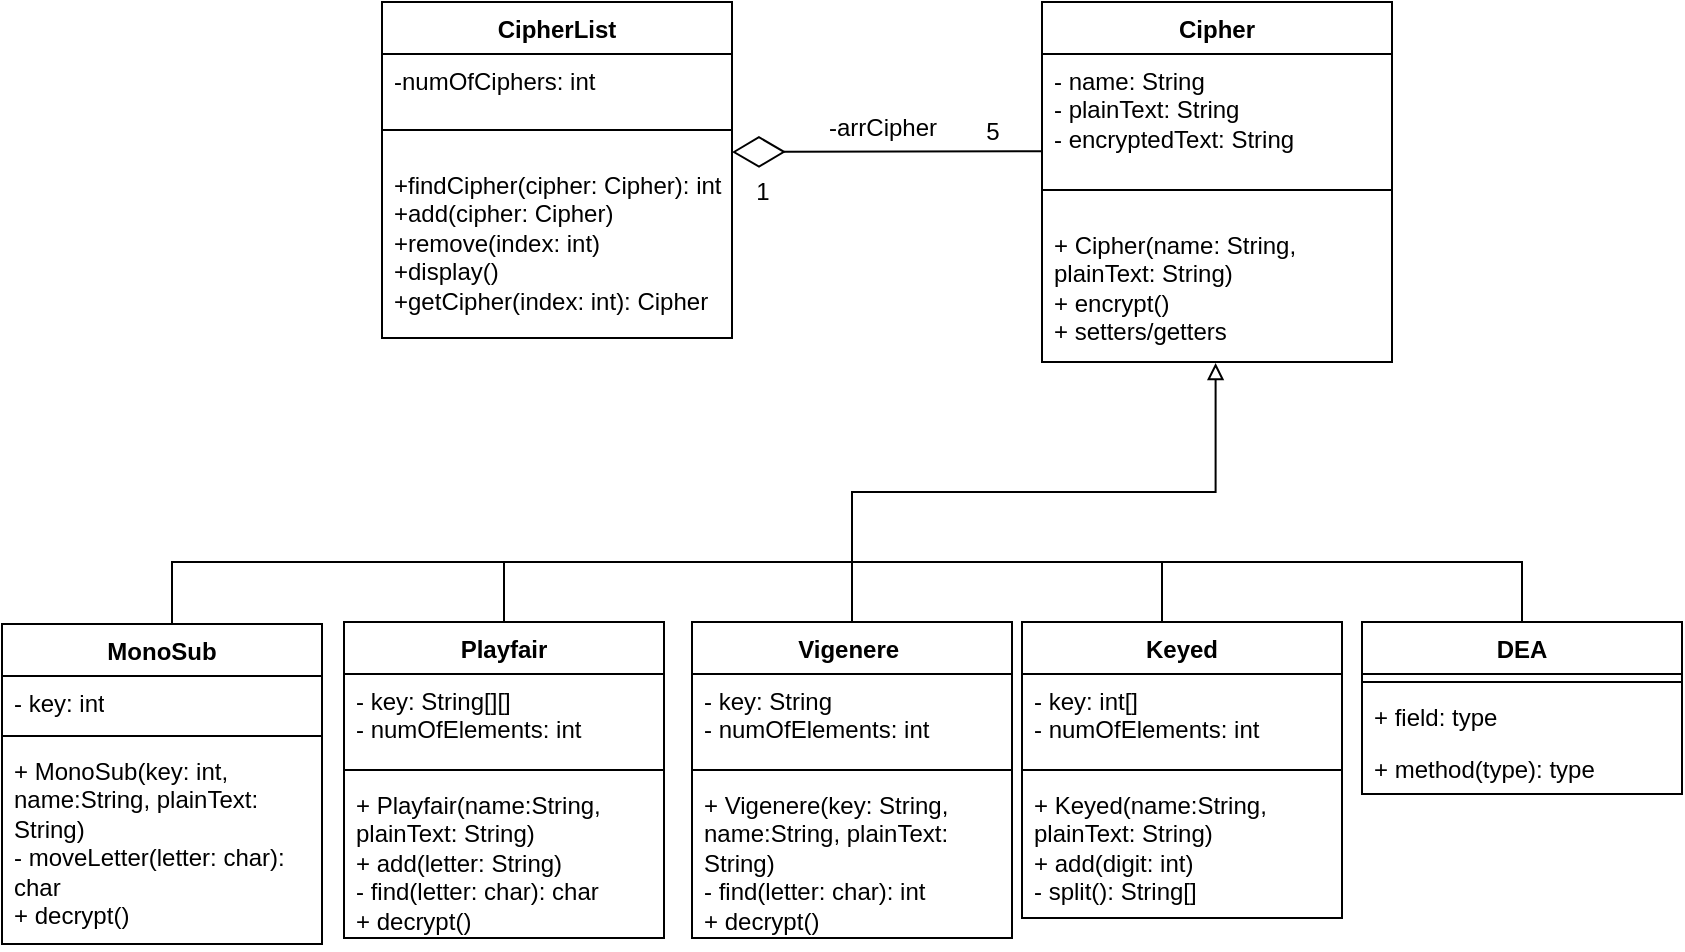 <mxfile version="21.7.5" type="device">
  <diagram id="tQ0tegyyUaphIH791T1e" name="Page-1">
    <mxGraphModel dx="318" dy="221" grid="1" gridSize="10" guides="1" tooltips="1" connect="1" arrows="1" fold="1" page="1" pageScale="1" pageWidth="1100" pageHeight="850" math="0" shadow="0">
      <root>
        <mxCell id="0" />
        <mxCell id="1" parent="0" />
        <mxCell id="EctsauKl_gHP3Q37_j7N-1" value="Cipher" style="swimlane;fontStyle=1;align=center;verticalAlign=top;childLayout=stackLayout;horizontal=1;startSize=26;horizontalStack=0;resizeParent=1;resizeParentMax=0;resizeLast=0;collapsible=1;marginBottom=0;whiteSpace=wrap;html=1;" parent="1" vertex="1">
          <mxGeometry x="650" y="300" width="175" height="180" as="geometry" />
        </mxCell>
        <mxCell id="EctsauKl_gHP3Q37_j7N-2" value="- name: String&lt;br&gt;- plainText: String&lt;br&gt;- encryptedText: String" style="text;strokeColor=none;fillColor=none;align=left;verticalAlign=top;spacingLeft=4;spacingRight=4;overflow=hidden;rotatable=0;points=[[0,0.5],[1,0.5]];portConstraint=eastwest;whiteSpace=wrap;html=1;" parent="EctsauKl_gHP3Q37_j7N-1" vertex="1">
          <mxGeometry y="26" width="175" height="54" as="geometry" />
        </mxCell>
        <mxCell id="EctsauKl_gHP3Q37_j7N-3" value="" style="line;strokeWidth=1;fillColor=none;align=left;verticalAlign=middle;spacingTop=-1;spacingLeft=3;spacingRight=3;rotatable=0;labelPosition=right;points=[];portConstraint=eastwest;strokeColor=inherit;" parent="EctsauKl_gHP3Q37_j7N-1" vertex="1">
          <mxGeometry y="80" width="175" height="28" as="geometry" />
        </mxCell>
        <mxCell id="EctsauKl_gHP3Q37_j7N-4" value="+ Cipher(name: String, plainText: String)&lt;br&gt;+ encrypt()&lt;br&gt;+ setters/getters" style="text;strokeColor=none;fillColor=none;align=left;verticalAlign=top;spacingLeft=4;spacingRight=4;overflow=hidden;rotatable=0;points=[[0,0.5],[1,0.5]];portConstraint=eastwest;whiteSpace=wrap;html=1;" parent="EctsauKl_gHP3Q37_j7N-1" vertex="1">
          <mxGeometry y="108" width="175" height="72" as="geometry" />
        </mxCell>
        <mxCell id="EctsauKl_gHP3Q37_j7N-11" style="edgeStyle=orthogonalEdgeStyle;rounded=0;orthogonalLoop=1;jettySize=auto;html=1;entryX=0.496;entryY=1.007;entryDx=0;entryDy=0;entryPerimeter=0;strokeWidth=1;endArrow=block;endFill=0;" parent="1" source="EctsauKl_gHP3Q37_j7N-5" target="EctsauKl_gHP3Q37_j7N-4" edge="1">
          <mxGeometry relative="1" as="geometry" />
        </mxCell>
        <mxCell id="EctsauKl_gHP3Q37_j7N-5" value="Vigenere&amp;nbsp;" style="swimlane;fontStyle=1;align=center;verticalAlign=top;childLayout=stackLayout;horizontal=1;startSize=26;horizontalStack=0;resizeParent=1;resizeParentMax=0;resizeLast=0;collapsible=1;marginBottom=0;whiteSpace=wrap;html=1;" parent="1" vertex="1">
          <mxGeometry x="475" y="610" width="160" height="158" as="geometry" />
        </mxCell>
        <mxCell id="EctsauKl_gHP3Q37_j7N-6" value="- key: String&lt;br&gt;- numOfElements: int" style="text;strokeColor=none;fillColor=none;align=left;verticalAlign=top;spacingLeft=4;spacingRight=4;overflow=hidden;rotatable=0;points=[[0,0.5],[1,0.5]];portConstraint=eastwest;whiteSpace=wrap;html=1;" parent="EctsauKl_gHP3Q37_j7N-5" vertex="1">
          <mxGeometry y="26" width="160" height="44" as="geometry" />
        </mxCell>
        <mxCell id="EctsauKl_gHP3Q37_j7N-7" value="" style="line;strokeWidth=1;fillColor=none;align=left;verticalAlign=middle;spacingTop=-1;spacingLeft=3;spacingRight=3;rotatable=0;labelPosition=right;points=[];portConstraint=eastwest;strokeColor=inherit;" parent="EctsauKl_gHP3Q37_j7N-5" vertex="1">
          <mxGeometry y="70" width="160" height="8" as="geometry" />
        </mxCell>
        <mxCell id="EctsauKl_gHP3Q37_j7N-8" value="+ Vigenere(key: String, name:String, plainText: String)&lt;br&gt;- find(letter: char): int&lt;br&gt;+ decrypt()" style="text;strokeColor=none;fillColor=none;align=left;verticalAlign=top;spacingLeft=4;spacingRight=4;overflow=hidden;rotatable=0;points=[[0,0.5],[1,0.5]];portConstraint=eastwest;whiteSpace=wrap;html=1;" parent="EctsauKl_gHP3Q37_j7N-5" vertex="1">
          <mxGeometry y="78" width="160" height="80" as="geometry" />
        </mxCell>
        <mxCell id="EctsauKl_gHP3Q37_j7N-30" style="edgeStyle=orthogonalEdgeStyle;rounded=0;orthogonalLoop=1;jettySize=auto;html=1;endArrow=none;endFill=0;" parent="1" source="EctsauKl_gHP3Q37_j7N-12" edge="1">
          <mxGeometry relative="1" as="geometry">
            <mxPoint x="381" y="580" as="targetPoint" />
          </mxGeometry>
        </mxCell>
        <mxCell id="EctsauKl_gHP3Q37_j7N-12" value="Playfair" style="swimlane;fontStyle=1;align=center;verticalAlign=top;childLayout=stackLayout;horizontal=1;startSize=26;horizontalStack=0;resizeParent=1;resizeParentMax=0;resizeLast=0;collapsible=1;marginBottom=0;whiteSpace=wrap;html=1;" parent="1" vertex="1">
          <mxGeometry x="301" y="610" width="160" height="158" as="geometry" />
        </mxCell>
        <mxCell id="EctsauKl_gHP3Q37_j7N-13" value="- key: String[][]&lt;br&gt;- numOfElements: int" style="text;strokeColor=none;fillColor=none;align=left;verticalAlign=top;spacingLeft=4;spacingRight=4;overflow=hidden;rotatable=0;points=[[0,0.5],[1,0.5]];portConstraint=eastwest;whiteSpace=wrap;html=1;" parent="EctsauKl_gHP3Q37_j7N-12" vertex="1">
          <mxGeometry y="26" width="160" height="44" as="geometry" />
        </mxCell>
        <mxCell id="EctsauKl_gHP3Q37_j7N-14" value="" style="line;strokeWidth=1;fillColor=none;align=left;verticalAlign=middle;spacingTop=-1;spacingLeft=3;spacingRight=3;rotatable=0;labelPosition=right;points=[];portConstraint=eastwest;strokeColor=inherit;" parent="EctsauKl_gHP3Q37_j7N-12" vertex="1">
          <mxGeometry y="70" width="160" height="8" as="geometry" />
        </mxCell>
        <mxCell id="EctsauKl_gHP3Q37_j7N-15" value="+ Playfair(name:String, plainText: String)&lt;br&gt;+ add(letter: String)&lt;br&gt;- find(letter: char): char&lt;br&gt;+ decrypt()" style="text;strokeColor=none;fillColor=none;align=left;verticalAlign=top;spacingLeft=4;spacingRight=4;overflow=hidden;rotatable=0;points=[[0,0.5],[1,0.5]];portConstraint=eastwest;whiteSpace=wrap;html=1;" parent="EctsauKl_gHP3Q37_j7N-12" vertex="1">
          <mxGeometry y="78" width="160" height="80" as="geometry" />
        </mxCell>
        <mxCell id="EctsauKl_gHP3Q37_j7N-29" style="edgeStyle=orthogonalEdgeStyle;rounded=0;orthogonalLoop=1;jettySize=auto;html=1;endArrow=none;endFill=0;" parent="1" edge="1">
          <mxGeometry relative="1" as="geometry">
            <mxPoint x="555" y="580" as="targetPoint" />
            <mxPoint x="215" y="631" as="sourcePoint" />
            <Array as="points">
              <mxPoint x="215" y="580" />
            </Array>
          </mxGeometry>
        </mxCell>
        <mxCell id="EctsauKl_gHP3Q37_j7N-16" value="MonoSub" style="swimlane;fontStyle=1;align=center;verticalAlign=top;childLayout=stackLayout;horizontal=1;startSize=26;horizontalStack=0;resizeParent=1;resizeParentMax=0;resizeLast=0;collapsible=1;marginBottom=0;whiteSpace=wrap;html=1;" parent="1" vertex="1">
          <mxGeometry x="130" y="611" width="160" height="160" as="geometry" />
        </mxCell>
        <mxCell id="EctsauKl_gHP3Q37_j7N-17" value="- key: int" style="text;strokeColor=none;fillColor=none;align=left;verticalAlign=top;spacingLeft=4;spacingRight=4;overflow=hidden;rotatable=0;points=[[0,0.5],[1,0.5]];portConstraint=eastwest;whiteSpace=wrap;html=1;" parent="EctsauKl_gHP3Q37_j7N-16" vertex="1">
          <mxGeometry y="26" width="160" height="26" as="geometry" />
        </mxCell>
        <mxCell id="EctsauKl_gHP3Q37_j7N-18" value="" style="line;strokeWidth=1;fillColor=none;align=left;verticalAlign=middle;spacingTop=-1;spacingLeft=3;spacingRight=3;rotatable=0;labelPosition=right;points=[];portConstraint=eastwest;strokeColor=inherit;" parent="EctsauKl_gHP3Q37_j7N-16" vertex="1">
          <mxGeometry y="52" width="160" height="8" as="geometry" />
        </mxCell>
        <mxCell id="EctsauKl_gHP3Q37_j7N-19" value="+ MonoSub(key: int, name:String, plainText: String)&lt;br&gt;- moveLetter(letter: char): char&lt;br&gt;+ decrypt()" style="text;strokeColor=none;fillColor=none;align=left;verticalAlign=top;spacingLeft=4;spacingRight=4;overflow=hidden;rotatable=0;points=[[0,0.5],[1,0.5]];portConstraint=eastwest;whiteSpace=wrap;html=1;" parent="EctsauKl_gHP3Q37_j7N-16" vertex="1">
          <mxGeometry y="60" width="160" height="100" as="geometry" />
        </mxCell>
        <mxCell id="EctsauKl_gHP3Q37_j7N-31" style="edgeStyle=orthogonalEdgeStyle;rounded=0;orthogonalLoop=1;jettySize=auto;html=1;endArrow=none;endFill=0;" parent="1" edge="1">
          <mxGeometry relative="1" as="geometry">
            <mxPoint x="550" y="580" as="targetPoint" />
            <mxPoint x="710" y="630" as="sourcePoint" />
            <Array as="points">
              <mxPoint x="710" y="580" />
            </Array>
          </mxGeometry>
        </mxCell>
        <mxCell id="EctsauKl_gHP3Q37_j7N-20" value="Keyed" style="swimlane;fontStyle=1;align=center;verticalAlign=top;childLayout=stackLayout;horizontal=1;startSize=26;horizontalStack=0;resizeParent=1;resizeParentMax=0;resizeLast=0;collapsible=1;marginBottom=0;whiteSpace=wrap;html=1;" parent="1" vertex="1">
          <mxGeometry x="640" y="610" width="160" height="148" as="geometry" />
        </mxCell>
        <mxCell id="EctsauKl_gHP3Q37_j7N-21" value="- key: int[]&lt;br&gt;- numOfElements: int" style="text;strokeColor=none;fillColor=none;align=left;verticalAlign=top;spacingLeft=4;spacingRight=4;overflow=hidden;rotatable=0;points=[[0,0.5],[1,0.5]];portConstraint=eastwest;whiteSpace=wrap;html=1;" parent="EctsauKl_gHP3Q37_j7N-20" vertex="1">
          <mxGeometry y="26" width="160" height="44" as="geometry" />
        </mxCell>
        <mxCell id="EctsauKl_gHP3Q37_j7N-22" value="" style="line;strokeWidth=1;fillColor=none;align=left;verticalAlign=middle;spacingTop=-1;spacingLeft=3;spacingRight=3;rotatable=0;labelPosition=right;points=[];portConstraint=eastwest;strokeColor=inherit;" parent="EctsauKl_gHP3Q37_j7N-20" vertex="1">
          <mxGeometry y="70" width="160" height="8" as="geometry" />
        </mxCell>
        <mxCell id="EctsauKl_gHP3Q37_j7N-23" value="+ Keyed(name:String, plainText: String)&lt;br&gt;+ add(digit: int)&lt;br&gt;- split(): String[]" style="text;strokeColor=none;fillColor=none;align=left;verticalAlign=top;spacingLeft=4;spacingRight=4;overflow=hidden;rotatable=0;points=[[0,0.5],[1,0.5]];portConstraint=eastwest;whiteSpace=wrap;html=1;" parent="EctsauKl_gHP3Q37_j7N-20" vertex="1">
          <mxGeometry y="78" width="160" height="70" as="geometry" />
        </mxCell>
        <mxCell id="EctsauKl_gHP3Q37_j7N-33" style="edgeStyle=orthogonalEdgeStyle;rounded=0;orthogonalLoop=1;jettySize=auto;html=1;endArrow=none;endFill=0;" parent="1" source="EctsauKl_gHP3Q37_j7N-24" edge="1">
          <mxGeometry relative="1" as="geometry">
            <mxPoint x="710" y="580" as="targetPoint" />
            <Array as="points">
              <mxPoint x="890" y="580" />
            </Array>
          </mxGeometry>
        </mxCell>
        <mxCell id="EctsauKl_gHP3Q37_j7N-24" value="DEA" style="swimlane;fontStyle=1;align=center;verticalAlign=top;childLayout=stackLayout;horizontal=1;startSize=26;horizontalStack=0;resizeParent=1;resizeParentMax=0;resizeLast=0;collapsible=1;marginBottom=0;whiteSpace=wrap;html=1;" parent="1" vertex="1">
          <mxGeometry x="810" y="610" width="160" height="86" as="geometry" />
        </mxCell>
        <mxCell id="EctsauKl_gHP3Q37_j7N-26" value="" style="line;strokeWidth=1;fillColor=none;align=left;verticalAlign=middle;spacingTop=-1;spacingLeft=3;spacingRight=3;rotatable=0;labelPosition=right;points=[];portConstraint=eastwest;strokeColor=inherit;" parent="EctsauKl_gHP3Q37_j7N-24" vertex="1">
          <mxGeometry y="26" width="160" height="8" as="geometry" />
        </mxCell>
        <mxCell id="EctsauKl_gHP3Q37_j7N-25" value="+ field: type" style="text;strokeColor=none;fillColor=none;align=left;verticalAlign=top;spacingLeft=4;spacingRight=4;overflow=hidden;rotatable=0;points=[[0,0.5],[1,0.5]];portConstraint=eastwest;whiteSpace=wrap;html=1;" parent="EctsauKl_gHP3Q37_j7N-24" vertex="1">
          <mxGeometry y="34" width="160" height="26" as="geometry" />
        </mxCell>
        <mxCell id="EctsauKl_gHP3Q37_j7N-27" value="+ method(type): type" style="text;strokeColor=none;fillColor=none;align=left;verticalAlign=top;spacingLeft=4;spacingRight=4;overflow=hidden;rotatable=0;points=[[0,0.5],[1,0.5]];portConstraint=eastwest;whiteSpace=wrap;html=1;" parent="EctsauKl_gHP3Q37_j7N-24" vertex="1">
          <mxGeometry y="60" width="160" height="26" as="geometry" />
        </mxCell>
        <mxCell id="PE9uMGZANJ4f3MsVHTWL-1" value="" style="endArrow=diamondThin;endFill=0;endSize=24;html=1;rounded=0;" parent="1" edge="1">
          <mxGeometry width="160" relative="1" as="geometry">
            <mxPoint x="650" y="374.58" as="sourcePoint" />
            <mxPoint x="495" y="375" as="targetPoint" />
          </mxGeometry>
        </mxCell>
        <mxCell id="PE9uMGZANJ4f3MsVHTWL-2" value="CipherList" style="swimlane;fontStyle=1;align=center;verticalAlign=top;childLayout=stackLayout;horizontal=1;startSize=26;horizontalStack=0;resizeParent=1;resizeParentMax=0;resizeLast=0;collapsible=1;marginBottom=0;whiteSpace=wrap;html=1;" parent="1" vertex="1">
          <mxGeometry x="320" y="300" width="175" height="168" as="geometry" />
        </mxCell>
        <mxCell id="PE9uMGZANJ4f3MsVHTWL-3" value="-numOfCiphers: int" style="text;strokeColor=none;fillColor=none;align=left;verticalAlign=top;spacingLeft=4;spacingRight=4;overflow=hidden;rotatable=0;points=[[0,0.5],[1,0.5]];portConstraint=eastwest;whiteSpace=wrap;html=1;" parent="PE9uMGZANJ4f3MsVHTWL-2" vertex="1">
          <mxGeometry y="26" width="175" height="24" as="geometry" />
        </mxCell>
        <mxCell id="PE9uMGZANJ4f3MsVHTWL-4" value="" style="line;strokeWidth=1;fillColor=none;align=left;verticalAlign=middle;spacingTop=-1;spacingLeft=3;spacingRight=3;rotatable=0;labelPosition=right;points=[];portConstraint=eastwest;strokeColor=inherit;" parent="PE9uMGZANJ4f3MsVHTWL-2" vertex="1">
          <mxGeometry y="50" width="175" height="28" as="geometry" />
        </mxCell>
        <mxCell id="PE9uMGZANJ4f3MsVHTWL-5" value="+findCipher(cipher: Cipher): int&lt;br&gt;+add(cipher: Cipher)&lt;br&gt;+remove(index: int)&lt;br&gt;+display()&lt;br&gt;+getCipher(index: int): Cipher" style="text;strokeColor=none;fillColor=none;align=left;verticalAlign=top;spacingLeft=4;spacingRight=4;overflow=hidden;rotatable=0;points=[[0,0.5],[1,0.5]];portConstraint=eastwest;whiteSpace=wrap;html=1;" parent="PE9uMGZANJ4f3MsVHTWL-2" vertex="1">
          <mxGeometry y="78" width="175" height="90" as="geometry" />
        </mxCell>
        <mxCell id="5FvGQcvZJUQbWrv0fUT5-1" value="5" style="text;html=1;align=center;verticalAlign=middle;resizable=0;points=[];autosize=1;strokeColor=none;fillColor=none;" parent="1" vertex="1">
          <mxGeometry x="610" y="350" width="30" height="30" as="geometry" />
        </mxCell>
        <mxCell id="5FvGQcvZJUQbWrv0fUT5-2" value="1" style="text;html=1;align=center;verticalAlign=middle;resizable=0;points=[];autosize=1;strokeColor=none;fillColor=none;" parent="1" vertex="1">
          <mxGeometry x="495" y="380" width="30" height="30" as="geometry" />
        </mxCell>
        <mxCell id="5FvGQcvZJUQbWrv0fUT5-3" value="-arrCipher" style="text;html=1;align=center;verticalAlign=middle;resizable=0;points=[];autosize=1;strokeColor=none;fillColor=none;" parent="1" vertex="1">
          <mxGeometry x="530" y="348" width="80" height="30" as="geometry" />
        </mxCell>
      </root>
    </mxGraphModel>
  </diagram>
</mxfile>
